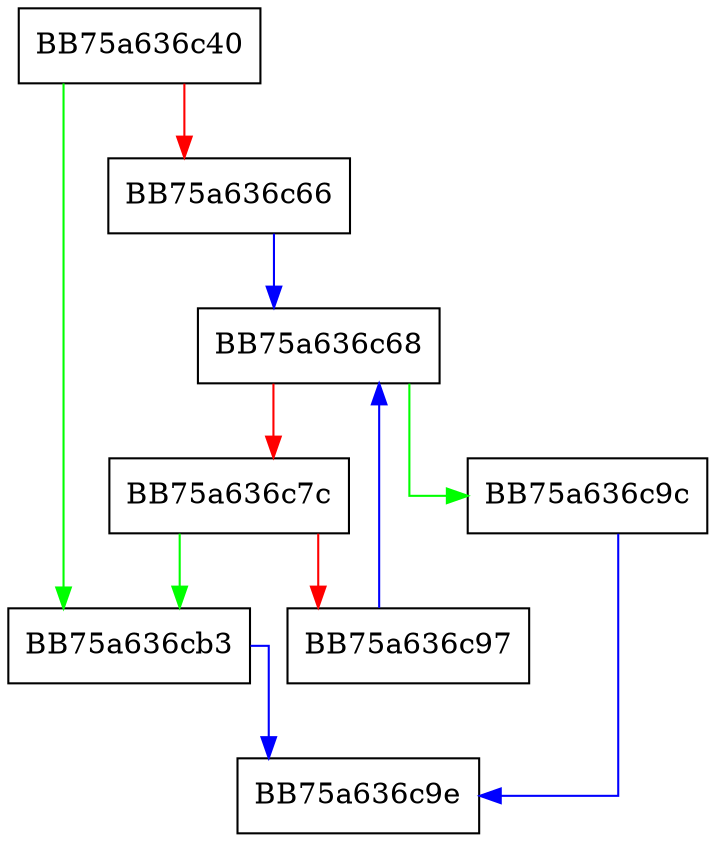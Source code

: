 digraph declare {
  node [shape="box"];
  graph [splines=ortho];
  BB75a636c40 -> BB75a636cb3 [color="green"];
  BB75a636c40 -> BB75a636c66 [color="red"];
  BB75a636c66 -> BB75a636c68 [color="blue"];
  BB75a636c68 -> BB75a636c9c [color="green"];
  BB75a636c68 -> BB75a636c7c [color="red"];
  BB75a636c7c -> BB75a636cb3 [color="green"];
  BB75a636c7c -> BB75a636c97 [color="red"];
  BB75a636c97 -> BB75a636c68 [color="blue"];
  BB75a636c9c -> BB75a636c9e [color="blue"];
  BB75a636cb3 -> BB75a636c9e [color="blue"];
}